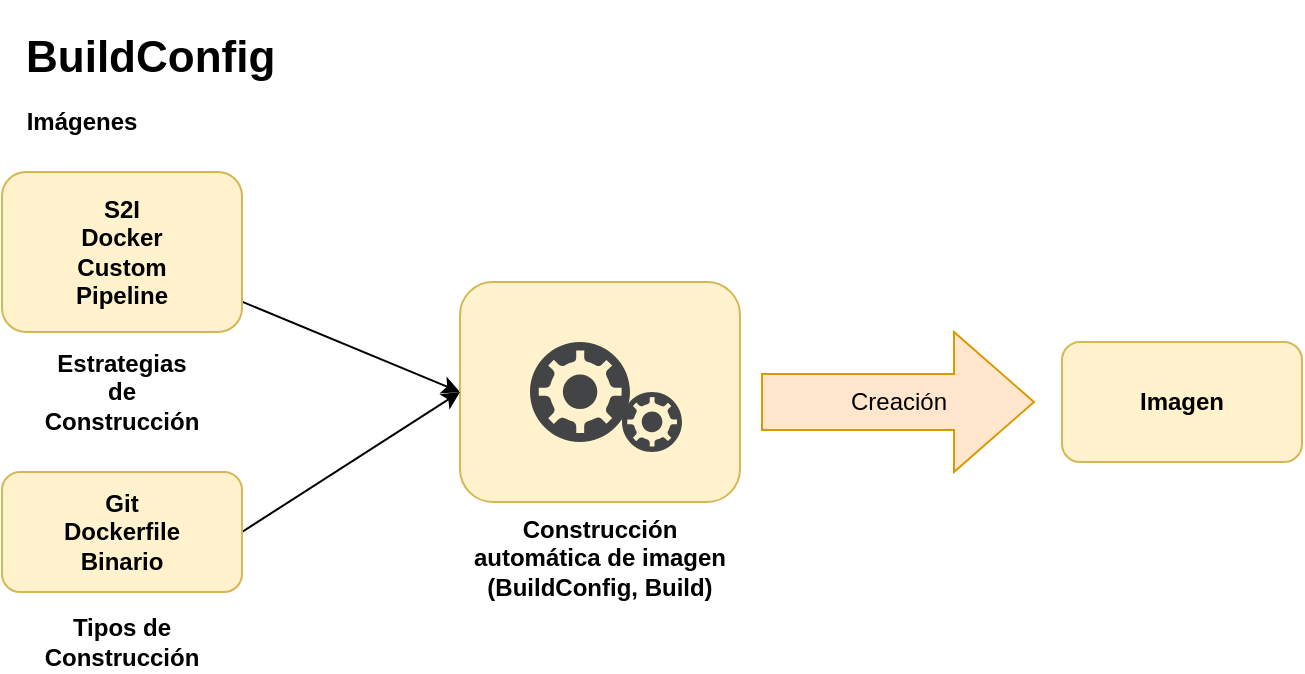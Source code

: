 <mxfile version="21.1.5" type="device">
  <diagram name="Página-1" id="AvLUnw90TaFhlQHaY8LK">
    <mxGraphModel dx="880" dy="483" grid="1" gridSize="10" guides="1" tooltips="1" connect="1" arrows="1" fold="1" page="1" pageScale="1" pageWidth="827" pageHeight="1169" math="0" shadow="0">
      <root>
        <mxCell id="0" />
        <mxCell id="1" parent="0" />
        <mxCell id="fa17FrxS2slasOr03Wy3-6" value="" style="rounded=0;orthogonalLoop=1;jettySize=auto;html=1;entryX=0;entryY=0.5;entryDx=0;entryDy=0;" edge="1" parent="1" source="4d2zQpIDs25eRN6ht3no-1" target="UGCbJAfQarozqtcSAT-0-1">
          <mxGeometry relative="1" as="geometry" />
        </mxCell>
        <mxCell id="4d2zQpIDs25eRN6ht3no-1" value="&lt;div&gt;&lt;b&gt;S2I&lt;/b&gt;&lt;/div&gt;&lt;div&gt;&lt;b&gt;Docker&lt;/b&gt;&lt;/div&gt;&lt;div&gt;&lt;b&gt;Custom&lt;/b&gt;&lt;/div&gt;&lt;div&gt;&lt;b&gt;Pipeline&lt;br&gt;&lt;/b&gt;&lt;/div&gt;" style="rounded=1;whiteSpace=wrap;html=1;fillColor=#fff2cc;strokeColor=#d6b656;" parent="1" vertex="1">
          <mxGeometry x="20" y="190" width="120" height="80" as="geometry" />
        </mxCell>
        <mxCell id="4d2zQpIDs25eRN6ht3no-6" value="&lt;b&gt;Imagen&lt;/b&gt;" style="rounded=1;whiteSpace=wrap;html=1;fillColor=#fff2cc;strokeColor=#d6b656;" parent="1" vertex="1">
          <mxGeometry x="550" y="275" width="120" height="60" as="geometry" />
        </mxCell>
        <mxCell id="4d2zQpIDs25eRN6ht3no-10" value="&lt;br&gt;&lt;div align=&quot;left&quot;&gt;&lt;font size=&quot;1&quot;&gt;&lt;b style=&quot;font-size: 22px;&quot;&gt;BuildConfig&lt;/b&gt;&lt;/font&gt;&lt;br&gt;&lt;/div&gt;" style="text;strokeColor=none;align=left;fillColor=none;html=1;verticalAlign=middle;whiteSpace=wrap;rounded=0;" parent="1" vertex="1">
          <mxGeometry x="30" y="110" width="60" height="30" as="geometry" />
        </mxCell>
        <mxCell id="UGCbJAfQarozqtcSAT-0-1" value="&lt;div&gt;&lt;b&gt;Construcción automática de imagen&lt;/b&gt;&lt;/div&gt;&lt;div&gt;&lt;b&gt;(BuildConfig, Build)&lt;/b&gt;&lt;br&gt;&lt;/div&gt;" style="rounded=1;whiteSpace=wrap;html=1;fillColor=#fff2cc;strokeColor=#d6b656;labelPosition=center;verticalLabelPosition=bottom;align=center;verticalAlign=top;" parent="1" vertex="1">
          <mxGeometry x="249" y="245" width="140" height="110" as="geometry" />
        </mxCell>
        <mxCell id="fa17FrxS2slasOr03Wy3-8" value="" style="rounded=0;orthogonalLoop=1;jettySize=auto;html=1;entryX=0;entryY=0.5;entryDx=0;entryDy=0;exitX=1;exitY=0.5;exitDx=0;exitDy=0;" edge="1" parent="1" source="UGCbJAfQarozqtcSAT-0-2" target="UGCbJAfQarozqtcSAT-0-1">
          <mxGeometry relative="1" as="geometry">
            <mxPoint x="240" y="430" as="targetPoint" />
          </mxGeometry>
        </mxCell>
        <mxCell id="UGCbJAfQarozqtcSAT-0-2" value="&lt;div&gt;&lt;b&gt;Git&lt;/b&gt;&lt;/div&gt;&lt;div&gt;&lt;b&gt;Dockerfile&lt;/b&gt;&lt;/div&gt;&lt;div&gt;&lt;b&gt;Binario&lt;/b&gt;&lt;br&gt;&lt;/div&gt;" style="rounded=1;whiteSpace=wrap;html=1;fillColor=#fff2cc;strokeColor=#d6b656;" parent="1" vertex="1">
          <mxGeometry x="20" y="340" width="120" height="60" as="geometry" />
        </mxCell>
        <mxCell id="UGCbJAfQarozqtcSAT-0-5" value="&lt;b&gt;Imágenes&lt;/b&gt;" style="text;strokeColor=none;align=center;fillColor=none;html=1;verticalAlign=middle;whiteSpace=wrap;rounded=0;" parent="1" vertex="1">
          <mxGeometry x="30" y="150" width="60" height="30" as="geometry" />
        </mxCell>
        <mxCell id="UGCbJAfQarozqtcSAT-0-21" value="Creación" style="html=1;shadow=0;dashed=0;align=center;verticalAlign=middle;shape=mxgraph.arrows2.arrow;dy=0.6;dx=40;notch=0;fillColor=#ffe6cc;strokeColor=#d79b00;" parent="1" vertex="1">
          <mxGeometry x="400" y="270" width="136" height="70" as="geometry" />
        </mxCell>
        <mxCell id="fa17FrxS2slasOr03Wy3-1" value="" style="sketch=0;pointerEvents=1;shadow=0;dashed=0;html=1;strokeColor=none;fillColor=#434445;aspect=fixed;labelPosition=center;verticalLabelPosition=bottom;verticalAlign=top;align=center;outlineConnect=0;shape=mxgraph.vvd.vrealize_automation;" vertex="1" parent="1">
          <mxGeometry x="284" y="275" width="50" height="50" as="geometry" />
        </mxCell>
        <mxCell id="fa17FrxS2slasOr03Wy3-2" style="edgeStyle=orthogonalEdgeStyle;rounded=0;orthogonalLoop=1;jettySize=auto;html=1;exitX=0.5;exitY=1;exitDx=0;exitDy=0;" edge="1" parent="1" source="UGCbJAfQarozqtcSAT-0-1" target="UGCbJAfQarozqtcSAT-0-1">
          <mxGeometry relative="1" as="geometry" />
        </mxCell>
        <mxCell id="fa17FrxS2slasOr03Wy3-3" value="" style="sketch=0;pointerEvents=1;shadow=0;dashed=0;html=1;strokeColor=none;fillColor=#434445;aspect=fixed;labelPosition=center;verticalLabelPosition=bottom;verticalAlign=top;align=center;outlineConnect=0;shape=mxgraph.vvd.vrealize_automation;" vertex="1" parent="1">
          <mxGeometry x="330" y="300" width="30" height="30" as="geometry" />
        </mxCell>
        <mxCell id="fa17FrxS2slasOr03Wy3-4" value="&lt;b&gt;Estrategias de Construcción&lt;/b&gt;" style="text;strokeColor=none;align=center;fillColor=none;html=1;verticalAlign=middle;whiteSpace=wrap;rounded=0;" vertex="1" parent="1">
          <mxGeometry x="50" y="285" width="60" height="30" as="geometry" />
        </mxCell>
        <mxCell id="fa17FrxS2slasOr03Wy3-5" value="&lt;b&gt;Tipos de Construcción&lt;/b&gt;" style="text;strokeColor=none;align=center;fillColor=none;html=1;verticalAlign=middle;whiteSpace=wrap;rounded=0;" vertex="1" parent="1">
          <mxGeometry x="50" y="410" width="60" height="30" as="geometry" />
        </mxCell>
      </root>
    </mxGraphModel>
  </diagram>
</mxfile>
